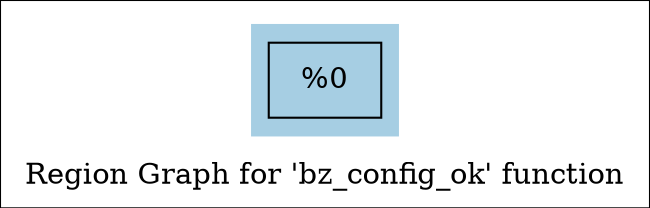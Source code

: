 digraph "Region Graph for 'bz_config_ok' function" {
	label="Region Graph for 'bz_config_ok' function";

	Node0x14290b0 [shape=record,label="{%0}"];
	colorscheme = "paired12"
        subgraph cluster_0x145b610 {
          label = "";
          style = filled;
          color = 1
          Node0x14290b0;
        }
}

